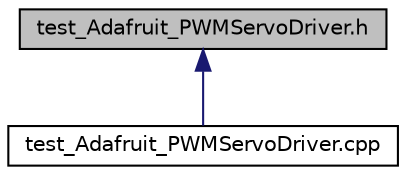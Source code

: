 digraph "test_Adafruit_PWMServoDriver.h"
{
 // INTERACTIVE_SVG=YES
  edge [fontname="Helvetica",fontsize="10",labelfontname="Helvetica",labelfontsize="10"];
  node [fontname="Helvetica",fontsize="10",shape=record];
  Node1 [label="test_Adafruit_PWMServoDriver.h",height=0.2,width=0.4,color="black", fillcolor="grey75", style="filled" fontcolor="black"];
  Node1 -> Node2 [dir="back",color="midnightblue",fontsize="10",style="solid",fontname="Helvetica"];
  Node2 [label="test_Adafruit_PWMServoDriver.cpp",height=0.2,width=0.4,color="black", fillcolor="white", style="filled",URL="$test___adafruit___p_w_m_servo_driver_8cpp.html"];
}

